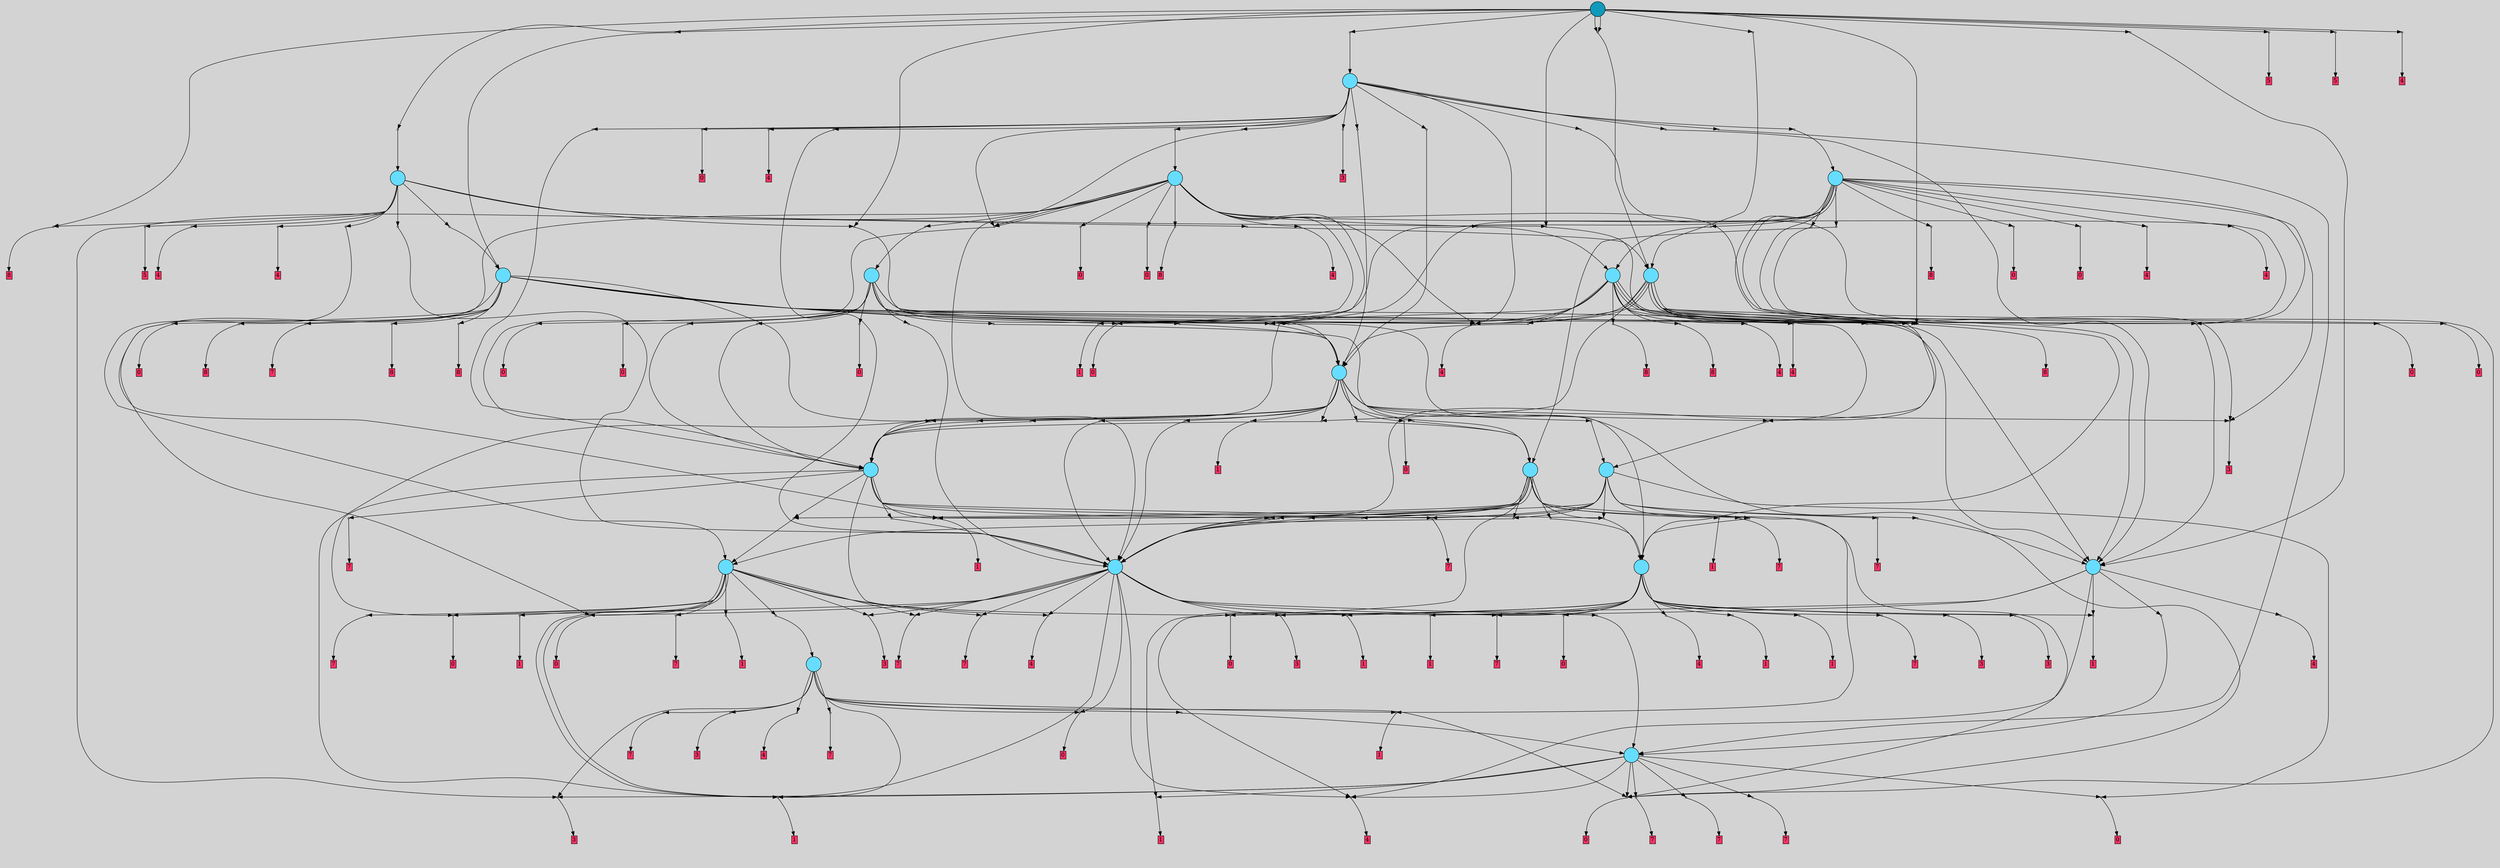 // File exported with GEGELATI v1.3.1
// On the 2024-07-11 16:31:20
// With the MARL::MarlTPGGraphDotExporter
digraph{
	graph[pad = "0.212, 0.055" bgcolor = lightgray]
	node[shape=circle style = filled label = ""]
		T252 [fillcolor="#66ddff"]
		T277 [fillcolor="#66ddff"]
		T289 [fillcolor="#66ddff"]
		T302 [fillcolor="#66ddff"]
		T313 [fillcolor="#66ddff"]
		T319 [fillcolor="#66ddff"]
		T387 [fillcolor="#66ddff"]
		T393 [fillcolor="#66ddff"]
		T467 [fillcolor="#66ddff"]
		T645 [fillcolor="#66ddff"]
		T755 [fillcolor="#66ddff"]
		T797 [fillcolor="#66ddff"]
		T882 [fillcolor="#66ddff"]
		T884 [fillcolor="#66ddff"]
		T888 [fillcolor="#66ddff"]
		T901 [fillcolor="#66ddff"]
		T922 [fillcolor="#66ddff"]
		T1015 [fillcolor="#66ddff"]
		T1044 [fillcolor="#1199bb"]
		P27455 [fillcolor="#cccccc" shape=point] //
		I27455 [shape=box style=invis label="3|3&4|2#1|7&#92;n4|1&3|1#0|7&#92;n7|6&1|2#0|6&#92;n"]
		P27455 -> I27455[style=invis]
		A15821 [fillcolor="#ff3366" shape=box margin=0.03 width=0 height=0 label="3"]
		T252 -> P27455 -> A15821
		P27456 [fillcolor="#cccccc" shape=point] //
		I27456 [shape=box style=invis label="6|5&1|4#4|5&#92;n0|0&2|3#2|2&#92;n3|2&2|0#2|6&#92;n"]
		P27456 -> I27456[style=invis]
		A15822 [fillcolor="#ff3366" shape=box margin=0.03 width=0 height=0 label="1"]
		T252 -> P27456 -> A15822
		P27457 [fillcolor="#cccccc" shape=point] //
		I27457 [shape=box style=invis label="6|3&2|5#1|7&#92;n1|6&1|1#3|6&#92;n8|5&0|0#4|3&#92;n2|5&0|3#1|5&#92;n5|0&4|4#4|1&#92;n7|0&2|7#1|3&#92;n7|0&1|4#4|3&#92;n"]
		P27457 -> I27457[style=invis]
		A15823 [fillcolor="#ff3366" shape=box margin=0.03 width=0 height=0 label="7"]
		T252 -> P27457 -> A15823
		P27458 [fillcolor="#cccccc" shape=point] //
		I27458 [shape=box style=invis label="7|7&3|2#4|0&#92;n5|2&3|4#3|3&#92;n2|1&2|4#3|5&#92;n2|0&1|6#2|1&#92;n2|1&4|2#1|1&#92;n5|3&4|2#0|3&#92;n0|2&3|0#4|4&#92;n0|7&3|3#0|2&#92;n"]
		P27458 -> I27458[style=invis]
		A15824 [fillcolor="#ff3366" shape=box margin=0.03 width=0 height=0 label="0"]
		T252 -> P27458 -> A15824
		P27459 [fillcolor="#cccccc" shape=point] //
		I27459 [shape=box style=invis label="2|2&4|0#3|1&#92;n5|2&2|7#2|4&#92;n1|0&2|5#2|3&#92;n6|7&2|5#2|3&#92;n"]
		P27459 -> I27459[style=invis]
		A15825 [fillcolor="#ff3366" shape=box margin=0.03 width=0 height=0 label="4"]
		T252 -> P27459 -> A15825
		P27460 [fillcolor="#cccccc" shape=point] //
		I27460 [shape=box style=invis label="8|5&1|0#4|3&#92;n5|0&4|4#4|1&#92;n7|0&1|4#4|3&#92;n2|5&0|3#3|5&#92;n7|0&2|7#1|3&#92;n6|3&2|5#1|7&#92;n1|5&3|7#0|3&#92;n4|3&4|0#1|2&#92;n"]
		P27460 -> I27460[style=invis]
		A15826 [fillcolor="#ff3366" shape=box margin=0.03 width=0 height=0 label="7"]
		T252 -> P27460 -> A15826
		P27461 [fillcolor="#cccccc" shape=point] //
		I27461 [shape=box style=invis label="7|0&1|2#1|3&#92;n7|2&0|6#0|1&#92;n8|2&1|0#4|3&#92;n5|7&2|3#2|6&#92;n2|0&1|0#2|7&#92;n"]
		P27461 -> I27461[style=invis]
		A15827 [fillcolor="#ff3366" shape=box margin=0.03 width=0 height=0 label="0"]
		T252 -> P27461 -> A15827
		P27462 [fillcolor="#cccccc" shape=point] //
		I27462 [shape=box style=invis label="8|6&0|6#2|2&#92;n0|0&2|3#2|7&#92;n6|2&4|6#1|0&#92;n6|5&1|4#4|5&#92;n8|7&2|7#2|2&#92;n"]
		P27462 -> I27462[style=invis]
		A15828 [fillcolor="#ff3366" shape=box margin=0.03 width=0 height=0 label="1"]
		T252 -> P27462 -> A15828
		P27463 [fillcolor="#cccccc" shape=point] //
		I27463 [shape=box style=invis label="2|5&0|3#3|5&#92;n7|1&2|6#3|3&#92;n8|5&1|0#4|3&#92;n7|0&1|4#4|3&#92;n5|0&4|4#4|1&#92;n7|0&2|7#1|3&#92;n6|3&2|5#1|7&#92;n"]
		P27463 -> I27463[style=invis]
		A15829 [fillcolor="#ff3366" shape=box margin=0.03 width=0 height=0 label="7"]
		T252 -> P27463 -> A15829
		P27464 [fillcolor="#cccccc" shape=point] //
		I27464 [shape=box style=invis label="3|6&4|2#2|1&#92;n3|0&0|3#0|4&#92;n"]
		P27464 -> I27464[style=invis]
		A15830 [fillcolor="#ff3366" shape=box margin=0.03 width=0 height=0 label="3"]
		T277 -> P27464 -> A15830
		P27465 [fillcolor="#cccccc" shape=point] //
		I27465 [shape=box style=invis label="3|2&2|0#2|6&#92;n6|0&2|3#2|2&#92;n"]
		P27465 -> I27465[style=invis]
		A15831 [fillcolor="#ff3366" shape=box margin=0.03 width=0 height=0 label="1"]
		T277 -> P27465 -> A15831
		T277 -> P27458
		P27466 [fillcolor="#cccccc" shape=point] //
		I27466 [shape=box style=invis label="2|2&4|0#3|1&#92;n5|2&2|7#2|4&#92;n4|0&3|2#0|6&#92;n6|7&2|5#2|3&#92;n1|0&2|5#2|3&#92;n"]
		P27466 -> I27466[style=invis]
		A15832 [fillcolor="#ff3366" shape=box margin=0.03 width=0 height=0 label="4"]
		T277 -> P27466 -> A15832
		T277 -> P27462
		P27467 [fillcolor="#cccccc" shape=point] //
		I27467 [shape=box style=invis label="2|5&0|3#3|5&#92;n7|1&2|6#3|3&#92;n1|0&1|4#4|3&#92;n6|3&2|5#1|7&#92;n7|0&2|7#1|3&#92;n5|0&4|4#4|1&#92;n"]
		P27467 -> I27467[style=invis]
		A15833 [fillcolor="#ff3366" shape=box margin=0.03 width=0 height=0 label="7"]
		T277 -> P27467 -> A15833
		P27468 [fillcolor="#cccccc" shape=point] //
		I27468 [shape=box style=invis label="1|7&4|0#1|1&#92;n6|5&1|4#4|2&#92;n2|7&1|2#4|0&#92;n3|6&1|3#4|2&#92;n0|0&3|3#3|7&#92;n3|6&0|5#2|5&#92;n"]
		P27468 -> I27468[style=invis]
		T277 -> P27468 -> T252
		P27469 [fillcolor="#cccccc" shape=point] //
		I27469 [shape=box style=invis label="7|7&3|2#4|0&#92;n5|2&3|4#3|3&#92;n2|0&1|6#2|1&#92;n2|1&4|2#1|1&#92;n5|6&4|2#0|3&#92;n3|1&3|1#2|5&#92;n0|2&3|0#4|4&#92;n0|7&3|3#0|2&#92;n"]
		P27469 -> I27469[style=invis]
		A15834 [fillcolor="#ff3366" shape=box margin=0.03 width=0 height=0 label="0"]
		T277 -> P27469 -> A15834
		P27470 [fillcolor="#cccccc" shape=point] //
		I27470 [shape=box style=invis label="5|0&4|4#4|1&#92;n7|1&2|6#3|3&#92;n8|5&1|0#4|3&#92;n1|0&4|4#0|5&#92;n7|0&1|4#4|3&#92;n2|5&0|3#1|5&#92;n7|0&2|7#1|3&#92;n6|3&2|5#1|7&#92;n"]
		P27470 -> I27470[style=invis]
		A15835 [fillcolor="#ff3366" shape=box margin=0.03 width=0 height=0 label="7"]
		T277 -> P27470 -> A15835
		T277 -> P27455
		P27471 [fillcolor="#cccccc" shape=point] //
		I27471 [shape=box style=invis label="3|0&0|3#0|4&#92;n2|6&1|2#0|6&#92;n"]
		P27471 -> I27471[style=invis]
		A15836 [fillcolor="#ff3366" shape=box margin=0.03 width=0 height=0 label="3"]
		T289 -> P27471 -> A15836
		P27472 [fillcolor="#cccccc" shape=point] //
		I27472 [shape=box style=invis label="6|0&2|3#3|2&#92;n"]
		P27472 -> I27472[style=invis]
		A15837 [fillcolor="#ff3366" shape=box margin=0.03 width=0 height=0 label="1"]
		T289 -> P27472 -> A15837
		P27473 [fillcolor="#cccccc" shape=point] //
		I27473 [shape=box style=invis label="7|7&3|2#4|0&#92;n2|1&4|2#1|1&#92;n2|1&2|4#3|5&#92;n2|0&1|6#2|1&#92;n5|2&3|4#3|1&#92;n5|3&4|2#0|3&#92;n0|2&3|0#4|4&#92;n0|7&3|3#0|2&#92;n"]
		P27473 -> I27473[style=invis]
		A15838 [fillcolor="#ff3366" shape=box margin=0.03 width=0 height=0 label="0"]
		T289 -> P27473 -> A15838
		T289 -> P27462
		P27474 [fillcolor="#cccccc" shape=point] //
		I27474 [shape=box style=invis label="5|0&4|4#4|1&#92;n7|1&4|6#3|3&#92;n1|0&1|4#4|3&#92;n6|3&2|5#1|7&#92;n7|0&2|7#1|3&#92;n2|5&0|3#3|5&#92;n"]
		P27474 -> I27474[style=invis]
		A15839 [fillcolor="#ff3366" shape=box margin=0.03 width=0 height=0 label="7"]
		T289 -> P27474 -> A15839
		P27475 [fillcolor="#cccccc" shape=point] //
		I27475 [shape=box style=invis label="8|5&1|0#4|3&#92;n5|0&4|4#4|1&#92;n7|0&1|4#4|3&#92;n4|3&0|0#1|2&#92;n6|3&2|5#1|7&#92;n1|5&3|7#0|3&#92;n7|0&2|7#1|3&#92;n"]
		P27475 -> I27475[style=invis]
		A15840 [fillcolor="#ff3366" shape=box margin=0.03 width=0 height=0 label="7"]
		T289 -> P27475 -> A15840
		P27476 [fillcolor="#cccccc" shape=point] //
		I27476 [shape=box style=invis label="1|7&4|0#1|1&#92;n0|0&3|3#3|7&#92;n8|7&1|2#4|0&#92;n3|6&3|5#2|5&#92;n6|5&1|4#4|2&#92;n2|1&2|7#3|7&#92;n3|6&1|3#4|2&#92;n"]
		P27476 -> I27476[style=invis]
		T289 -> P27476 -> T252
		T289 -> P27469
		P27477 [fillcolor="#cccccc" shape=point] //
		I27477 [shape=box style=invis label="1|0&2|5#2|3&#92;n5|2&2|7#2|5&#92;n6|7&2|5#2|3&#92;n"]
		P27477 -> I27477[style=invis]
		A15841 [fillcolor="#ff3366" shape=box margin=0.03 width=0 height=0 label="4"]
		T289 -> P27477 -> A15841
		P27478 [fillcolor="#cccccc" shape=point] //
		I27478 [shape=box style=invis label="5|0&3|2#0|2&#92;n6|2&4|7#4|6&#92;n3|5&3|5#1|6&#92;n"]
		P27478 -> I27478[style=invis]
		A15842 [fillcolor="#ff3366" shape=box margin=0.03 width=0 height=0 label="3"]
		T289 -> P27478 -> A15842
		P27479 [fillcolor="#cccccc" shape=point] //
		I27479 [shape=box style=invis label="4|4&0|2#0|5&#92;n8|1&4|2#1|1&#92;n5|2&3|1#3|3&#92;n2|6&2|3#3|5&#92;n7|5&3|3#4|3&#92;n1|3&0|1#3|6&#92;n3|4&3|0#4|5&#92;n0|0&3|0#4|4&#92;n8|2&1|3#2|7&#92;n2|1&4|4#3|6&#92;n"]
		P27479 -> I27479[style=invis]
		A15843 [fillcolor="#ff3366" shape=box margin=0.03 width=0 height=0 label="0"]
		T289 -> P27479 -> A15843
		T289 -> P27459
		P27480 [fillcolor="#cccccc" shape=point] //
		I27480 [shape=box style=invis label="8|5&1|0#4|3&#92;n0|2&1|0#1|6&#92;n5|0&4|4#4|1&#92;n1|0&1|4#4|3&#92;n6|3&2|5#1|7&#92;n2|1&0|3#3|5&#92;n7|0&2|7#1|3&#92;n1|5&3|7#0|3&#92;n4|3&4|0#1|2&#92;n"]
		P27480 -> I27480[style=invis]
		A15844 [fillcolor="#ff3366" shape=box margin=0.03 width=0 height=0 label="7"]
		T289 -> P27480 -> A15844
		P27481 [fillcolor="#cccccc" shape=point] //
		I27481 [shape=box style=invis label="2|1&2|4#3|5&#92;n5|2&2|4#3|3&#92;n7|7&3|2#4|0&#92;n2|0&1|6#2|1&#92;n2|1&4|2#1|1&#92;n0|2&3|0#4|4&#92;n0|7&3|3#0|2&#92;n"]
		P27481 -> I27481[style=invis]
		A15845 [fillcolor="#ff3366" shape=box margin=0.03 width=0 height=0 label="0"]
		T302 -> P27481 -> A15845
		P27482 [fillcolor="#cccccc" shape=point] //
		I27482 [shape=box style=invis label="1|0&2|5#2|4&#92;n6|7&2|6#2|3&#92;n5|2&2|7#2|4&#92;n"]
		P27482 -> I27482[style=invis]
		A15846 [fillcolor="#ff3366" shape=box margin=0.03 width=0 height=0 label="4"]
		T302 -> P27482 -> A15846
		T302 -> P27459
		P27483 [fillcolor="#cccccc" shape=point] //
		I27483 [shape=box style=invis label="1|7&4|0#1|1&#92;n6|5&1|4#4|2&#92;n2|7&1|2#4|1&#92;n3|6&1|3#4|2&#92;n1|0&3|3#3|7&#92;n"]
		P27483 -> I27483[style=invis]
		T302 -> P27483 -> T252
		P27484 [fillcolor="#cccccc" shape=point] //
		I27484 [shape=box style=invis label="8|7&2|5#3|5&#92;n1|5&1|7#3|6&#92;n0|6&3|3#4|6&#92;n2|1&3|2#3|3&#92;n5|2&2|3#1|7&#92;n0|1&4|4#4|5&#92;n"]
		P27484 -> I27484[style=invis]
		A15847 [fillcolor="#ff3366" shape=box margin=0.03 width=0 height=0 label="1"]
		T302 -> P27484 -> A15847
		T302 -> P27480
		T313 -> P27471
		P27485 [fillcolor="#cccccc" shape=point] //
		I27485 [shape=box style=invis label="6|4&2|3#3|3&#92;n"]
		P27485 -> I27485[style=invis]
		A15848 [fillcolor="#ff3366" shape=box margin=0.03 width=0 height=0 label="1"]
		T313 -> P27485 -> A15848
		T313 -> P27473
		T313 -> P27462
		T313 -> P27474
		T313 -> P27475
		P27486 [fillcolor="#cccccc" shape=point] //
		I27486 [shape=box style=invis label="3|6&1|3#4|2&#92;n8|7&1|2#4|0&#92;n3|6&3|5#2|5&#92;n6|5&1|4#4|2&#92;n2|1&2|5#3|7&#92;n1|7&4|0#1|1&#92;n"]
		P27486 -> I27486[style=invis]
		T313 -> P27486 -> T277
		T313 -> P27477
		T313 -> P27479
		P27487 [fillcolor="#cccccc" shape=point] //
		I27487 [shape=box style=invis label="8|5&1|0#4|3&#92;n0|2&1|0#1|4&#92;n5|0&4|4#4|1&#92;n1|0&1|4#4|3&#92;n6|3&2|5#1|7&#92;n2|1&0|3#3|5&#92;n7|0&2|7#1|3&#92;n4|3&4|0#1|2&#92;n1|5&3|7#0|3&#92;n"]
		P27487 -> I27487[style=invis]
		A15849 [fillcolor="#ff3366" shape=box margin=0.03 width=0 height=0 label="7"]
		T313 -> P27487 -> A15849
		T313 -> P27462
		P27488 [fillcolor="#cccccc" shape=point] //
		I27488 [shape=box style=invis label="5|5&2|5#0|3&#92;n8|4&0|2#1|1&#92;n2|4&4|6#0|0&#92;n4|6&1|4#0|2&#92;n0|5&2|4#0|6&#92;n"]
		P27488 -> I27488[style=invis]
		A15850 [fillcolor="#ff3366" shape=box margin=0.03 width=0 height=0 label="1"]
		T313 -> P27488 -> A15850
		P27489 [fillcolor="#cccccc" shape=point] //
		I27489 [shape=box style=invis label="2|6&0|3#4|5&#92;n4|3&2|7#1|3&#92;n2|3&0|1#3|1&#92;n7|0&3|6#2|2&#92;n5|3&2|7#0|3&#92;n"]
		P27489 -> I27489[style=invis]
		A15851 [fillcolor="#ff3366" shape=box margin=0.03 width=0 height=0 label="7"]
		T313 -> P27489 -> A15851
		T319 -> P27456
		T319 -> P27459
		T319 -> P27480
		P27490 [fillcolor="#cccccc" shape=point] //
		I27490 [shape=box style=invis label="8|6&0|6#2|2&#92;n6|2&4|6#1|2&#92;n0|0&2|3#2|7&#92;n8|1&1|3#0|4&#92;n8|7&2|7#2|2&#92;n"]
		P27490 -> I27490[style=invis]
		A15852 [fillcolor="#ff3366" shape=box margin=0.03 width=0 height=0 label="1"]
		T319 -> P27490 -> A15852
		P27491 [fillcolor="#cccccc" shape=point] //
		I27491 [shape=box style=invis label="5|5&1|0#4|3&#92;n7|0&1|4#4|3&#92;n5|0&4|4#4|1&#92;n4|3&0|0#1|2&#92;n6|3&2|5#1|7&#92;n7|0&2|7#1|3&#92;n"]
		P27491 -> I27491[style=invis]
		A15853 [fillcolor="#ff3366" shape=box margin=0.03 width=0 height=0 label="7"]
		T319 -> P27491 -> A15853
		P27492 [fillcolor="#cccccc" shape=point] //
		I27492 [shape=box style=invis label="6|7&3|5#2|0&#92;n3|5&3|5#1|6&#92;n6|2&4|7#4|6&#92;n"]
		P27492 -> I27492[style=invis]
		A15854 [fillcolor="#ff3366" shape=box margin=0.03 width=0 height=0 label="3"]
		T319 -> P27492 -> A15854
		T319 -> P27484
		P27493 [fillcolor="#cccccc" shape=point] //
		I27493 [shape=box style=invis label="3|0&3|5#1|6&#92;n5|4&3|2#0|2&#92;n1|7&3|5#3|7&#92;n"]
		P27493 -> I27493[style=invis]
		A15855 [fillcolor="#ff3366" shape=box margin=0.03 width=0 height=0 label="3"]
		T319 -> P27493 -> A15855
		P27494 [fillcolor="#cccccc" shape=point] //
		I27494 [shape=box style=invis label="8|7&3|5#0|5&#92;n4|0&2|7#0|2&#92;n2|1&0|2#0|3&#92;n0|5&2|2#0|4&#92;n8|0&3|7#3|0&#92;n5|0&4|7#4|7&#92;n7|2&3|3#2|3&#92;n"]
		P27494 -> I27494[style=invis]
		A15856 [fillcolor="#ff3366" shape=box margin=0.03 width=0 height=0 label="1"]
		T319 -> P27494 -> A15856
		P27495 [fillcolor="#cccccc" shape=point] //
		I27495 [shape=box style=invis label="7|7&3|2#4|0&#92;n5|2&3|4#3|3&#92;n2|0&1|6#2|1&#92;n2|1&2|4#2|5&#92;n2|1&4|2#1|1&#92;n5|3&4|2#0|3&#92;n0|2&3|0#4|4&#92;n0|7&3|3#0|2&#92;n"]
		P27495 -> I27495[style=invis]
		A15857 [fillcolor="#ff3366" shape=box margin=0.03 width=0 height=0 label="0"]
		T319 -> P27495 -> A15857
		P27496 [fillcolor="#cccccc" shape=point] //
		I27496 [shape=box style=invis label="5|2&2|7#2|4&#92;n6|7&2|5#2|0&#92;n8|4&3|7#4|5&#92;n"]
		P27496 -> I27496[style=invis]
		A15858 [fillcolor="#ff3366" shape=box margin=0.03 width=0 height=0 label="4"]
		T319 -> P27496 -> A15858
		T319 -> P27478
		T319 -> P27472
		P27497 [fillcolor="#cccccc" shape=point] //
		I27497 [shape=box style=invis label="8|7&2|5#3|5&#92;n0|6&3|3#4|6&#92;n2|1&3|2#2|3&#92;n0|1&4|4#4|5&#92;n5|2&2|3#1|7&#92;n"]
		P27497 -> I27497[style=invis]
		A15859 [fillcolor="#ff3366" shape=box margin=0.03 width=0 height=0 label="1"]
		T319 -> P27497 -> A15859
		P27498 [fillcolor="#cccccc" shape=point] //
		I27498 [shape=box style=invis label="6|3&2|4#3|2&#92;n1|5&3|7#3|5&#92;n0|0&0|3#2|7&#92;n"]
		P27498 -> I27498[style=invis]
		A15860 [fillcolor="#ff3366" shape=box margin=0.03 width=0 height=0 label="1"]
		T387 -> P27498 -> A15860
		P27499 [fillcolor="#cccccc" shape=point] //
		I27499 [shape=box style=invis label="4|1&2|4#2|4&#92;n7|7&1|6#0|3&#92;n5|1&1|5#2|2&#92;n2|0&2|3#1|6&#92;n"]
		P27499 -> I27499[style=invis]
		T387 -> P27499 -> T302
		P27500 [fillcolor="#cccccc" shape=point] //
		I27500 [shape=box style=invis label="2|6&0|3#4|5&#92;n4|3&2|7#1|3&#92;n7|0&3|6#2|2&#92;n2|3&0|1#0|1&#92;n5|3&2|7#0|3&#92;n"]
		P27500 -> I27500[style=invis]
		T387 -> P27500 -> T313
		P27501 [fillcolor="#cccccc" shape=point] //
		I27501 [shape=box style=invis label="2|3&4|6#2|1&#92;n8|6&0|7#3|0&#92;n7|2&3|2#4|1&#92;n0|7&3|3#0|0&#92;n5|1&3|5#1|1&#92;n0|0&3|0#4|4&#92;n5|2&3|4#3|4&#92;n5|7&1|6#4|1&#92;n2|1&4|2#1|1&#92;n6|0&0|3#4|0&#92;n"]
		P27501 -> I27501[style=invis]
		T387 -> P27501 -> T319
		P27502 [fillcolor="#cccccc" shape=point] //
		I27502 [shape=box style=invis label="5|0&4|4#4|1&#92;n0|1&1|7#0|6&#92;n7|0&1|4#4|3&#92;n3|1&4|3#2|0&#92;n1|1&4|0#1|2&#92;n7|0&2|3#1|3&#92;n1|5&3|7#0|3&#92;n6|3&2|5#1|7&#92;n7|7&2|7#1|3&#92;n2|6&0|1#2|5&#92;n"]
		P27502 -> I27502[style=invis]
		A15861 [fillcolor="#ff3366" shape=box margin=0.03 width=0 height=0 label="7"]
		T387 -> P27502 -> A15861
		P27503 [fillcolor="#cccccc" shape=point] //
		I27503 [shape=box style=invis label="6|5&1|6#1|1&#92;n7|5&3|0#4|3&#92;n5|7&4|1#2|6&#92;n7|0&0|4#0|3&#92;n7|5&2|2#2|7&#92;n6|7&2|5#1|7&#92;n1|4&4|6#2|7&#92;n"]
		P27503 -> I27503[style=invis]
		T387 -> P27503 -> T289
		T387 -> P27465
		P27504 [fillcolor="#cccccc" shape=point] //
		I27504 [shape=box style=invis label="8|1&3|2#2|4&#92;n6|1&2|3#3|2&#92;n0|0&1|5#3|2&#92;n"]
		P27504 -> I27504[style=invis]
		T387 -> P27504 -> T319
		P27505 [fillcolor="#cccccc" shape=point] //
		I27505 [shape=box style=invis label="8|5&1|0#4|3&#92;n5|0&4|4#4|1&#92;n7|0&4|4#4|3&#92;n6|3&2|5#1|7&#92;n2|5&0|3#3|5&#92;n7|0&2|7#1|3&#92;n2|6&0|2#3|0&#92;n1|5&3|7#0|3&#92;n"]
		P27505 -> I27505[style=invis]
		A15862 [fillcolor="#ff3366" shape=box margin=0.03 width=0 height=0 label="7"]
		T387 -> P27505 -> A15862
		T387 -> P27461
		P27506 [fillcolor="#cccccc" shape=point] //
		I27506 [shape=box style=invis label="6|0&2|3#3|2&#92;n0|0&1|5#3|2&#92;n"]
		P27506 -> I27506[style=invis]
		T393 -> P27506 -> T289
		T393 -> P27498
		P27507 [fillcolor="#cccccc" shape=point] //
		I27507 [shape=box style=invis label="5|3&2|7#0|3&#92;n1|3&2|7#1|3&#92;n7|0&3|6#2|2&#92;n2|3&0|1#0|1&#92;n2|6&0|3#4|5&#92;n"]
		P27507 -> I27507[style=invis]
		T393 -> P27507 -> T313
		P27508 [fillcolor="#cccccc" shape=point] //
		I27508 [shape=box style=invis label="5|0&4|4#4|1&#92;n7|0&1|4#4|0&#92;n1|5&3|7#0|3&#92;n0|1&3|2#0|3&#92;n1|1&4|0#1|2&#92;n6|3&2|5#1|7&#92;n7|7&2|7#1|2&#92;n7|0&2|3#1|3&#92;n3|1&4|4#2|0&#92;n"]
		P27508 -> I27508[style=invis]
		A15863 [fillcolor="#ff3366" shape=box margin=0.03 width=0 height=0 label="7"]
		T393 -> P27508 -> A15863
		T393 -> P27502
		T393 -> P27481
		T393 -> P27503
		T393 -> P27504
		T393 -> P27479
		T467 -> P27498
		T467 -> P27507
		T467 -> P27481
		P27509 [fillcolor="#cccccc" shape=point] //
		I27509 [shape=box style=invis label="6|5&1|6#1|1&#92;n7|5&3|3#4|3&#92;n6|7&2|5#1|7&#92;n7|0&0|4#0|3&#92;n5|7&4|1#2|6&#92;n1|4&4|6#2|7&#92;n"]
		P27509 -> I27509[style=invis]
		T467 -> P27509 -> T289
		T467 -> P27504
		P27510 [fillcolor="#cccccc" shape=point] //
		I27510 [shape=box style=invis label="5|0&0|0#3|1&#92;n3|1&4|4#3|6&#92;n5|2&3|1#3|3&#92;n7|5&3|3#4|3&#92;n8|1&4|2#1|1&#92;n0|0&3|5#4|4&#92;n3|4&3|0#4|5&#92;n5|3&0|1#3|6&#92;n8|2&1|3#2|2&#92;n4|4&0|2#0|5&#92;n"]
		P27510 -> I27510[style=invis]
		T467 -> P27510 -> T289
		P27511 [fillcolor="#cccccc" shape=point] //
		I27511 [shape=box style=invis label="5|1&0|7#3|5&#92;n0|0&2|5#3|2&#92;n6|1&2|3#3|2&#92;n"]
		P27511 -> I27511[style=invis]
		T467 -> P27511 -> T319
		T467 -> P27458
		T467 -> P27500
		P27512 [fillcolor="#cccccc" shape=point] //
		I27512 [shape=box style=invis label="3|6&0|6#1|2&#92;n3|2&3|0#1|7&#92;n"]
		P27512 -> I27512[style=invis]
		A15864 [fillcolor="#ff3366" shape=box margin=0.03 width=0 height=0 label="1"]
		T467 -> P27512 -> A15864
		T467 -> P27498
		P27513 [fillcolor="#cccccc" shape=point] //
		I27513 [shape=box style=invis label="7|7&2|7#1|3&#92;n0|1&0|7#0|6&#92;n7|0&1|4#4|3&#92;n2|3&2|5#1|7&#92;n1|1&4|0#1|2&#92;n7|0&2|3#1|3&#92;n3|4&0|0#1|4&#92;n3|1&2|3#2|0&#92;n5|0&2|4#4|1&#92;n"]
		P27513 -> I27513[style=invis]
		A15865 [fillcolor="#ff3366" shape=box margin=0.03 width=0 height=0 label="7"]
		T467 -> P27513 -> A15865
		P27514 [fillcolor="#cccccc" shape=point] //
		I27514 [shape=box style=invis label="6|5&1|6#1|1&#92;n7|5&3|0#4|0&#92;n5|7&4|1#2|6&#92;n7|5&2|2#2|7&#92;n7|0&0|4#0|3&#92;n6|7&2|5#1|7&#92;n1|4&4|6#2|7&#92;n"]
		P27514 -> I27514[style=invis]
		T467 -> P27514 -> T289
		P27515 [fillcolor="#cccccc" shape=point] //
		I27515 [shape=box style=invis label="4|1&2|4#0|4&#92;n6|1&3|0#1|3&#92;n1|6&3|3#0|3&#92;n6|0&2|3#1|3&#92;n1|1&4|0#1|2&#92;n7|7&2|7#1|3&#92;n0|1&3|3#2|2&#92;n7|0&1|4#4|3&#92;n5|3&4|4#4|1&#92;n0|0&1|2#0|6&#92;n"]
		P27515 -> I27515[style=invis]
		T645 -> P27515 -> T393
		P27516 [fillcolor="#cccccc" shape=point] //
		I27516 [shape=box style=invis label="0|0&4|2#4|4&#92;n1|6&4|4#4|3&#92;n"]
		P27516 -> I27516[style=invis]
		T645 -> P27516 -> T467
		P27517 [fillcolor="#cccccc" shape=point] //
		I27517 [shape=box style=invis label="8|6&0|5#4|5&#92;n6|6&4|7#1|6&#92;n8|4&4|0#1|2&#92;n7|1&3|2#0|3&#92;n3|2&0|5#3|3&#92;n1|0&1|2#3|4&#92;n4|3&3|7#1|3&#92;n"]
		P27517 -> I27517[style=invis]
		T645 -> P27517 -> T387
		P27518 [fillcolor="#cccccc" shape=point] //
		I27518 [shape=box style=invis label="0|0&0|3#2|7&#92;n3|0&2|7#3|3&#92;n1|1&3|7#3|5&#92;n6|3&2|4#3|2&#92;n"]
		P27518 -> I27518[style=invis]
		A15866 [fillcolor="#ff3366" shape=box margin=0.03 width=0 height=0 label="1"]
		T645 -> P27518 -> A15866
		P27519 [fillcolor="#cccccc" shape=point] //
		I27519 [shape=box style=invis label="3|0&0|2#3|6&#92;n0|0&3|0#4|4&#92;n7|1&2|1#4|4&#92;n8|1&4|2#1|1&#92;n6|0&3|1#3|4&#92;n1|1&4|4#1|5&#92;n4|1&4|3#3|6&#92;n1|1&0|1#2|3&#92;n"]
		P27519 -> I27519[style=invis]
		A15867 [fillcolor="#ff3366" shape=box margin=0.03 width=0 height=0 label="0"]
		T645 -> P27519 -> A15867
		P27520 [fillcolor="#cccccc" shape=point] //
		I27520 [shape=box style=invis label="5|6&1|7#3|7&#92;n5|3&0|1#3|6&#92;n5|0&0|0#3|1&#92;n3|4&0|0#4|5&#92;n8|2&1|3#2|1&#92;n7|0&3|5#4|4&#92;n1|5&3|6#4|3&#92;n5|2&3|1#0|3&#92;n4|4&0|2#0|5&#92;n"]
		P27520 -> I27520[style=invis]
		T645 -> P27520 -> T289
		P27521 [fillcolor="#cccccc" shape=point] //
		I27521 [shape=box style=invis label="7|5&3|3#4|3&#92;n7|7&4|1#2|6&#92;n3|0&1|4#0|3&#92;n6|7&2|5#1|7&#92;n1|0&3|5#4|4&#92;n1|4&4|6#2|7&#92;n"]
		P27521 -> I27521[style=invis]
		T645 -> P27521 -> T467
		P27522 [fillcolor="#cccccc" shape=point] //
		I27522 [shape=box style=invis label="0|0&0|6#4|7&#92;n1|3&3|6#4|7&#92;n3|0&0|3#2|2&#92;n3|5&1|1#1|1&#92;n"]
		P27522 -> I27522[style=invis]
		A15868 [fillcolor="#ff3366" shape=box margin=0.03 width=0 height=0 label="3"]
		T645 -> P27522 -> A15868
		P27523 [fillcolor="#cccccc" shape=point] //
		I27523 [shape=box style=invis label="7|0&1|4#4|3&#92;n6|5&2|5#1|7&#92;n7|7&2|7#1|3&#92;n2|6&0|1#2|4&#92;n3|4&2|6#0|0&#92;n6|0&2|3#1|3&#92;n5|0&4|4#4|1&#92;n1|1&4|1#1|2&#92;n0|3&1|7#0|6&#92;n"]
		P27523 -> I27523[style=invis]
		T645 -> P27523 -> T393
		P27524 [fillcolor="#cccccc" shape=point] //
		I27524 [shape=box style=invis label="6|3&2|5#1|7&#92;n7|7&4|7#1|3&#92;n1|5&2|7#3|2&#92;n1|1&0|0#1|2&#92;n5|0&4|4#2|1&#92;n0|1&1|7#1|6&#92;n6|4&0|2#1|0&#92;n2|0&2|3#1|3&#92;n0|7&3|7#2|0&#92;n"]
		P27524 -> I27524[style=invis]
		T645 -> P27524 -> T393
		P27525 [fillcolor="#cccccc" shape=point] //
		I27525 [shape=box style=invis label="3|0&2|6#1|7&#92;n4|3&2|6#3|1&#92;n0|4&3|2#2|6&#92;n3|3&0|4#1|2&#92;n1|6&1|4#3|5&#92;n2|3&4|7#2|0&#92;n"]
		P27525 -> I27525[style=invis]
		T645 -> P27525 -> T289
		P27526 [fillcolor="#cccccc" shape=point] //
		I27526 [shape=box style=invis label="5|0&4|2#4|1&#92;n7|7&2|7#1|3&#92;n3|1&2|6#0|0&#92;n7|0&1|4#2|3&#92;n2|2&2|2#0|1&#92;n6|5&2|5#1|7&#92;n6|0&2|3#1|3&#92;n2|6&0|1#2|4&#92;n4|3&4|0#4|0&#92;n0|3&1|7#3|6&#92;n"]
		P27526 -> I27526[style=invis]
		T645 -> P27526 -> T393
		T645 -> P27458
		T645 -> P27462
		P27527 [fillcolor="#cccccc" shape=point] //
		I27527 [shape=box style=invis label="8|6&0|5#4|5&#92;n6|6&4|7#1|6&#92;n1|0&1|2#3|4&#92;n7|1&3|4#0|3&#92;n3|2&0|5#3|3&#92;n8|1&3|3#0|7&#92;n8|4&4|0#1|2&#92;n"]
		P27527 -> I27527[style=invis]
		T645 -> P27527 -> T387
		P27528 [fillcolor="#cccccc" shape=point] //
		I27528 [shape=box style=invis label="6|0&3|3#1|3&#92;n2|6&0|1#3|5&#92;n0|1&1|7#3|3&#92;n1|5&3|7#0|3&#92;n5|2&1|5#1|3&#92;n5|0&4|4#4|1&#92;n7|0&1|4#4|3&#92;n"]
		P27528 -> I27528[style=invis]
		T755 -> P27528 -> T393
		P27529 [fillcolor="#cccccc" shape=point] //
		I27529 [shape=box style=invis label="6|6&4|5#3|0&#92;n6|3&3|2#4|2&#92;n0|0&3|0#4|4&#92;n4|6&4|7#1|5&#92;n7|3&0|2#3|6&#92;n2|0&4|4#2|5&#92;n1|5&4|3#2|3&#92;n5|2&3|1#3|1&#92;n7|5&3|3#4|3&#92;n"]
		P27529 -> I27529[style=invis]
		A15869 [fillcolor="#ff3366" shape=box margin=0.03 width=0 height=0 label="4"]
		T755 -> P27529 -> A15869
		P27530 [fillcolor="#cccccc" shape=point] //
		I27530 [shape=box style=invis label="1|6&1|3#3|0&#92;n7|5&3|3#4|3&#92;n1|4&4|6#2|7&#92;n3|0&2|4#0|3&#92;n6|7&2|5#1|7&#92;n1|0&3|5#4|4&#92;n7|7&4|1#2|6&#92;n"]
		P27530 -> I27530[style=invis]
		T755 -> P27530 -> T645
		P27531 [fillcolor="#cccccc" shape=point] //
		I27531 [shape=box style=invis label="3|2&1|0#4|2&#92;n7|3&2|6#0|5&#92;n5|2&4|3#0|3&#92;n0|4&3|2#1|2&#92;n1|3&3|3#3|2&#92;n1|0&1|1#2|3&#92;n"]
		P27531 -> I27531[style=invis]
		A15870 [fillcolor="#ff3366" shape=box margin=0.03 width=0 height=0 label="0"]
		T755 -> P27531 -> A15870
		P27532 [fillcolor="#cccccc" shape=point] //
		I27532 [shape=box style=invis label="4|3&4|0#4|0&#92;n2|2&2|2#3|1&#92;n6|4&3|3#4|3&#92;n7|7&1|0#2|4&#92;n2|7&0|1#2|0&#92;n6|0&2|3#1|3&#92;n0|3&1|7#3|6&#92;n5|2&2|6#1|2&#92;n6|5&2|5#1|7&#92;n7|0&0|5#1|2&#92;n"]
		P27532 -> I27532[style=invis]
		T755 -> P27532 -> T319
		P27533 [fillcolor="#cccccc" shape=point] //
		I27533 [shape=box style=invis label="6|4&1|6#1|1&#92;n0|3&3|1#3|7&#92;n1|4&4|6#2|7&#92;n6|7&2|5#1|7&#92;n7|0&0|4#4|3&#92;n7|5&3|0#4|0&#92;n5|3&3|1#2|6&#92;n"]
		P27533 -> I27533[style=invis]
		T755 -> P27533 -> T289
		P27534 [fillcolor="#cccccc" shape=point] //
		I27534 [shape=box style=invis label="1|1&2|0#3|6&#92;n5|0&3|4#3|3&#92;n5|4&4|1#2|7&#92;n2|1&2|4#1|5&#92;n2|1&4|2#1|1&#92;n0|7&3|2#1|2&#92;n"]
		P27534 -> I27534[style=invis]
		A15871 [fillcolor="#ff3366" shape=box margin=0.03 width=0 height=0 label="0"]
		T755 -> P27534 -> A15871
		P27535 [fillcolor="#cccccc" shape=point] //
		I27535 [shape=box style=invis label="4|3&4|6#2|1&#92;n1|5&4|1#1|1&#92;n7|0&1|2#1|6&#92;n7|5&4|5#4|0&#92;n4|4&3|2#3|6&#92;n"]
		P27535 -> I27535[style=invis]
		A15872 [fillcolor="#ff3366" shape=box margin=0.03 width=0 height=0 label="0"]
		T755 -> P27535 -> A15872
		P27536 [fillcolor="#cccccc" shape=point] //
		I27536 [shape=box style=invis label="6|3&2|4#3|6&#92;n0|0&0|3#2|7&#92;n2|7&3|0#0|0&#92;n1|0&4|5#0|5&#92;n3|0&2|7#3|3&#92;n"]
		P27536 -> I27536[style=invis]
		A15873 [fillcolor="#ff3366" shape=box margin=0.03 width=0 height=0 label="8"]
		T755 -> P27536 -> A15873
		P27537 [fillcolor="#cccccc" shape=point] //
		I27537 [shape=box style=invis label="1|3&1|3#3|0&#92;n7|5&3|3#4|3&#92;n6|7&2|5#1|7&#92;n3|0&2|4#0|3&#92;n1|4&4|6#2|7&#92;n1|4&1|0#4|4&#92;n1|0&3|5#4|4&#92;n7|7&4|1#2|6&#92;n"]
		P27537 -> I27537[style=invis]
		T755 -> P27537 -> T645
		P27538 [fillcolor="#cccccc" shape=point] //
		I27538 [shape=box style=invis label="6|5&1|6#1|1&#92;n6|7&2|5#1|7&#92;n7|5&3|3#4|3&#92;n0|0&4|0#3|2&#92;n7|0&0|4#1|3&#92;n5|7&4|1#2|6&#92;n1|4&4|6#2|7&#92;n"]
		P27538 -> I27538[style=invis]
		T755 -> P27538 -> T467
		P27539 [fillcolor="#cccccc" shape=point] //
		I27539 [shape=box style=invis label="7|7&2|7#1|3&#92;n6|5&2|5#1|7&#92;n0|3&2|7#0|6&#92;n2|6&0|1#2|4&#92;n6|0&2|3#1|3&#92;n5|0&4|4#4|1&#92;n1|1&4|1#1|5&#92;n7|0&1|4#4|3&#92;n"]
		P27539 -> I27539[style=invis]
		T755 -> P27539 -> T393
		T797 -> P27530
		T797 -> P27524
		T797 -> P27536
		P27540 [fillcolor="#cccccc" shape=point] //
		I27540 [shape=box style=invis label="5|2&4|3#0|3&#92;n0|4&3|6#3|2&#92;n1|0&0|2#0|2&#92;n7|3&2|6#0|5&#92;n"]
		P27540 -> I27540[style=invis]
		A15874 [fillcolor="#ff3366" shape=box margin=0.03 width=0 height=0 label="0"]
		T797 -> P27540 -> A15874
		P27541 [fillcolor="#cccccc" shape=point] //
		I27541 [shape=box style=invis label="6|4&1|6#1|1&#92;n1|4&4|6#2|7&#92;n0|3&3|1#3|7&#92;n6|7&2|5#1|7&#92;n7|0&0|4#0|3&#92;n7|5&3|0#4|0&#92;n5|3&3|1#2|6&#92;n"]
		P27541 -> I27541[style=invis]
		T797 -> P27541 -> T289
		T797 -> P27536
		P27542 [fillcolor="#cccccc" shape=point] //
		I27542 [shape=box style=invis label="0|7&3|3#0|2&#92;n5|2&3|4#3|3&#92;n2|1&2|4#3|5&#92;n7|5&1|5#3|2&#92;n1|0&1|6#2|1&#92;n5|3&4|2#0|3&#92;n0|2&3|0#4|4&#92;n7|7&3|2#4|0&#92;n"]
		P27542 -> I27542[style=invis]
		A15875 [fillcolor="#ff3366" shape=box margin=0.03 width=0 height=0 label="0"]
		T797 -> P27542 -> A15875
		P27543 [fillcolor="#cccccc" shape=point] //
		I27543 [shape=box style=invis label="1|5&3|5#2|4&#92;n2|0&1|5#2|5&#92;n4|4&3|0#1|3&#92;n"]
		P27543 -> I27543[style=invis]
		T797 -> P27543 -> T302
		T797 -> P27527
		T797 -> P27529
		T797 -> P27529
		T797 -> P27522
		P27544 [fillcolor="#cccccc" shape=point] //
		I27544 [shape=box style=invis label="7|3&0|2#3|6&#92;n0|0&2|0#4|4&#92;n4|6&4|7#1|5&#92;n6|6&4|5#3|0&#92;n2|0&4|4#2|5&#92;n1|5&4|3#2|3&#92;n5|2&3|1#3|1&#92;n2|7&0|5#2|2&#92;n7|5&3|3#4|3&#92;n"]
		P27544 -> I27544[style=invis]
		A15876 [fillcolor="#ff3366" shape=box margin=0.03 width=0 height=0 label="4"]
		T882 -> P27544 -> A15876
		P27545 [fillcolor="#cccccc" shape=point] //
		I27545 [shape=box style=invis label="1|6&1|3#3|0&#92;n6|7&2|5#1|6&#92;n1|4&4|6#2|7&#92;n4|0&2|4#0|3&#92;n7|7&4|1#2|6&#92;n1|0&3|5#4|4&#92;n7|5&3|3#4|3&#92;n"]
		P27545 -> I27545[style=invis]
		T882 -> P27545 -> T645
		T882 -> P27536
		T882 -> P27458
		P27546 [fillcolor="#cccccc" shape=point] //
		I27546 [shape=box style=invis label="0|5&4|3#3|0&#92;n4|4&3|0#1|3&#92;n2|0&1|5#2|5&#92;n1|5&0|5#2|4&#92;n"]
		P27546 -> I27546[style=invis]
		T882 -> P27546 -> T302
		T882 -> P27536
		T882 -> P27529
		P27547 [fillcolor="#cccccc" shape=point] //
		I27547 [shape=box style=invis label="5|4&0|4#2|6&#92;n6|3&2|5#1|7&#92;n2|6&0|1#2|5&#92;n7|0&1|4#4|3&#92;n1|1&4|0#1|2&#92;n6|0&2|3#1|3&#92;n1|5&3|7#0|3&#92;n5|0&4|4#4|1&#92;n7|7&2|7#1|3&#92;n0|1&1|6#0|6&#92;n"]
		P27547 -> I27547[style=invis]
		T882 -> P27547 -> T393
		P27548 [fillcolor="#cccccc" shape=point] //
		I27548 [shape=box style=invis label="6|7&2|5#2|3&#92;n5|2&2|7#3|4&#92;n1|0&2|5#2|3&#92;n2|2&4|0#3|1&#92;n"]
		P27548 -> I27548[style=invis]
		A15877 [fillcolor="#ff3366" shape=box margin=0.03 width=0 height=0 label="4"]
		T882 -> P27548 -> A15877
		P27549 [fillcolor="#cccccc" shape=point] //
		I27549 [shape=box style=invis label="6|3&2|4#3|6&#92;n0|0&0|0#2|7&#92;n3|0&2|7#3|3&#92;n1|0&4|5#0|5&#92;n2|7&3|0#0|0&#92;n"]
		P27549 -> I27549[style=invis]
		A15878 [fillcolor="#ff3366" shape=box margin=0.03 width=0 height=0 label="8"]
		T882 -> P27549 -> A15878
		P27550 [fillcolor="#cccccc" shape=point] //
		I27550 [shape=box style=invis label="0|0&3|5#3|6&#92;n"]
		P27550 -> I27550[style=invis]
		A15879 [fillcolor="#ff3366" shape=box margin=0.03 width=0 height=0 label="1"]
		T882 -> P27550 -> A15879
		P27551 [fillcolor="#cccccc" shape=point] //
		I27551 [shape=box style=invis label="0|0&0|3#4|7&#92;n6|3&2|4#3|6&#92;n3|0&2|7#3|3&#92;n0|0&4|5#0|5&#92;n"]
		P27551 -> I27551[style=invis]
		A15880 [fillcolor="#ff3366" shape=box margin=0.03 width=0 height=0 label="8"]
		T882 -> P27551 -> A15880
		T884 -> P27530
		P27552 [fillcolor="#cccccc" shape=point] //
		I27552 [shape=box style=invis label="1|0&4|5#0|0&#92;n2|7&3|0#0|0&#92;n6|3&2|4#3|6&#92;n3|0&2|7#3|3&#92;n"]
		P27552 -> I27552[style=invis]
		A15881 [fillcolor="#ff3366" shape=box margin=0.03 width=0 height=0 label="8"]
		T884 -> P27552 -> A15881
		P27553 [fillcolor="#cccccc" shape=point] //
		I27553 [shape=box style=invis label="5|2&4|3#0|3&#92;n1|0&0|2#0|2&#92;n2|4&3|2#2|4&#92;n0|4&3|6#1|2&#92;n7|3&2|6#0|5&#92;n"]
		P27553 -> I27553[style=invis]
		A15882 [fillcolor="#ff3366" shape=box margin=0.03 width=0 height=0 label="0"]
		T884 -> P27553 -> A15882
		T884 -> P27541
		P27554 [fillcolor="#cccccc" shape=point] //
		I27554 [shape=box style=invis label="6|3&2|4#3|6&#92;n5|0&4|5#0|5&#92;n2|7&3|0#0|0&#92;n0|0&0|3#2|7&#92;n3|0&2|7#3|3&#92;n"]
		P27554 -> I27554[style=invis]
		A15883 [fillcolor="#ff3366" shape=box margin=0.03 width=0 height=0 label="8"]
		T884 -> P27554 -> A15883
		P27555 [fillcolor="#cccccc" shape=point] //
		I27555 [shape=box style=invis label="7|7&3|2#4|0&#92;n5|6&0|5#0|0&#92;n2|1&2|4#3|5&#92;n7|5&1|5#3|2&#92;n1|0&1|6#2|1&#92;n5|3&4|2#0|3&#92;n0|2&3|0#4|4&#92;n0|7&3|3#1|2&#92;n"]
		P27555 -> I27555[style=invis]
		A15884 [fillcolor="#ff3366" shape=box margin=0.03 width=0 height=0 label="0"]
		T884 -> P27555 -> A15884
		T884 -> P27543
		T884 -> P27527
		P27556 [fillcolor="#cccccc" shape=point] //
		I27556 [shape=box style=invis label="6|0&4|5#0|5&#92;n0|6&0|3#2|7&#92;n2|7&3|0#0|0&#92;n"]
		P27556 -> I27556[style=invis]
		A15885 [fillcolor="#ff3366" shape=box margin=0.03 width=0 height=0 label="8"]
		T884 -> P27556 -> A15885
		T884 -> P27529
		P27557 [fillcolor="#cccccc" shape=point] //
		I27557 [shape=box style=invis label="2|5&0|3#3|5&#92;n0|0&1|4#4|3&#92;n7|1&2|6#3|3&#92;n8|2&0|4#4|4&#92;n6|3&2|5#1|7&#92;n7|0&2|7#1|3&#92;n"]
		P27557 -> I27557[style=invis]
		A15886 [fillcolor="#ff3366" shape=box margin=0.03 width=0 height=0 label="7"]
		T884 -> P27557 -> A15886
		T884 -> P27473
		T884 -> P27523
		P27558 [fillcolor="#cccccc" shape=point] //
		I27558 [shape=box style=invis label="6|6&4|5#3|0&#92;n6|3&3|2#4|2&#92;n2|0&4|4#2|5&#92;n7|3&0|2#3|6&#92;n0|0&3|0#4|4&#92;n1|5&4|3#2|3&#92;n5|2&3|1#3|1&#92;n7|7&3|3#4|3&#92;n"]
		P27558 -> I27558[style=invis]
		A15887 [fillcolor="#ff3366" shape=box margin=0.03 width=0 height=0 label="0"]
		T888 -> P27558 -> A15887
		T888 -> P27530
		P27559 [fillcolor="#cccccc" shape=point] //
		I27559 [shape=box style=invis label="6|3&2|5#1|7&#92;n7|7&4|7#1|3&#92;n1|1&0|0#1|2&#92;n5|0&4|4#2|1&#92;n0|1&1|7#1|6&#92;n6|4&0|2#1|0&#92;n0|1&3|7#2|0&#92;n2|0&2|3#1|3&#92;n"]
		P27559 -> I27559[style=invis]
		T888 -> P27559 -> T393
		P27560 [fillcolor="#cccccc" shape=point] //
		I27560 [shape=box style=invis label="5|2&4|3#0|3&#92;n0|4&3|6#1|2&#92;n5|6&1|2#4|3&#92;n2|4&3|2#2|4&#92;n1|0&0|2#0|2&#92;n7|3&2|6#0|5&#92;n"]
		P27560 -> I27560[style=invis]
		A15888 [fillcolor="#ff3366" shape=box margin=0.03 width=0 height=0 label="0"]
		T888 -> P27560 -> A15888
		T888 -> P27536
		T888 -> P27543
		T888 -> P27455
		T888 -> P27529
		P27561 [fillcolor="#cccccc" shape=point] //
		I27561 [shape=box style=invis label="1|5&2|7#3|2&#92;n0|7&3|7#2|0&#92;n5|3&3|5#0|0&#92;n7|7&4|7#1|3&#92;n8|4&1|2#1|7&#92;n0|3&1|7#1|6&#92;n8|0&2|3#1|3&#92;n6|3&2|5#1|7&#92;n"]
		P27561 -> I27561[style=invis]
		T888 -> P27561 -> T882
		P27562 [fillcolor="#cccccc" shape=point] //
		I27562 [shape=box style=invis label="1|4&4|6#2|7&#92;n0|1&3|1#3|7&#92;n7|0&0|4#0|3&#92;n5|3&3|1#2|1&#92;n7|5&3|0#4|0&#92;n4|2&4|2#2|3&#92;n6|6&4|0#1|5&#92;n"]
		P27562 -> I27562[style=invis]
		T888 -> P27562 -> T755
		P27563 [fillcolor="#cccccc" shape=point] //
		I27563 [shape=box style=invis label="0|0&3|1#3|7&#92;n3|0&2|7#3|3&#92;n5|0&0|3#2|7&#92;n1|0&4|5#0|5&#92;n6|3&2|4#3|6&#92;n"]
		P27563 -> I27563[style=invis]
		A15889 [fillcolor="#ff3366" shape=box margin=0.03 width=0 height=0 label="8"]
		T888 -> P27563 -> A15889
		T888 -> P27550
		T888 -> P27559
		P27564 [fillcolor="#cccccc" shape=point] //
		I27564 [shape=box style=invis label="1|4&1|0#4|4&#92;n3|0&1|6#1|6&#92;n2|6&0|3#1|1&#92;n3|2&0|0#1|7&#92;n0|3&3|3#1|2&#92;n3|4&4|7#3|3&#92;n0|5&4|3#0|4&#92;n0|4&4|6#0|2&#92;n7|5&0|0#2|0&#92;n5|2&0|7#1|3&#92;n"]
		P27564 -> I27564[style=invis]
		A15890 [fillcolor="#ff3366" shape=box margin=0.03 width=0 height=0 label="4"]
		T888 -> P27564 -> A15890
		T888 -> P27498
		T901 -> P27530
		P27565 [fillcolor="#cccccc" shape=point] //
		I27565 [shape=box style=invis label="0|3&3|3#0|5&#92;n7|5&4|7#3|2&#92;n5|0&4|4#0|1&#92;n2|5&1|7#4|4&#92;n2|1&1|7#2|5&#92;n6|4&2|5#1|7&#92;n2|0&2|3#3|3&#92;n"]
		P27565 -> I27565[style=invis]
		T901 -> P27565 -> T882
		T901 -> P27536
		P27566 [fillcolor="#cccccc" shape=point] //
		I27566 [shape=box style=invis label="1|0&1|2#0|2&#92;n6|3&0|7#3|1&#92;n0|4&3|6#3|2&#92;n5|2&4|3#0|3&#92;n"]
		P27566 -> I27566[style=invis]
		A15891 [fillcolor="#ff3366" shape=box margin=0.03 width=0 height=0 label="0"]
		T901 -> P27566 -> A15891
		T901 -> P27541
		P27567 [fillcolor="#cccccc" shape=point] //
		I27567 [shape=box style=invis label="0|7&3|3#0|2&#92;n7|5&1|4#3|2&#92;n2|1&2|4#3|5&#92;n5|2&3|4#3|3&#92;n1|0&1|6#2|1&#92;n5|3&4|2#0|3&#92;n0|2&3|0#4|4&#92;n7|7&3|2#4|0&#92;n"]
		P27567 -> I27567[style=invis]
		A15892 [fillcolor="#ff3366" shape=box margin=0.03 width=0 height=0 label="0"]
		T901 -> P27567 -> A15892
		T901 -> P27543
		P27568 [fillcolor="#cccccc" shape=point] //
		I27568 [shape=box style=invis label="6|6&4|5#3|0&#92;n6|3&3|2#4|2&#92;n0|0&3|0#4|4&#92;n4|6&4|7#1|5&#92;n7|3&0|2#3|6&#92;n2|0&4|4#2|5&#92;n5|2&3|1#3|1&#92;n1|5&4|3#2|0&#92;n7|5&3|3#4|3&#92;n"]
		P27568 -> I27568[style=invis]
		A15893 [fillcolor="#ff3366" shape=box margin=0.03 width=0 height=0 label="4"]
		T901 -> P27568 -> A15893
		P27569 [fillcolor="#cccccc" shape=point] //
		I27569 [shape=box style=invis label="6|6&4|5#3|0&#92;n8|1&4|4#4|5&#92;n0|0&3|0#4|4&#92;n4|6&4|7#1|5&#92;n6|3&3|2#4|2&#92;n7|3&0|2#3|6&#92;n2|0&4|4#2|5&#92;n1|5&4|3#2|3&#92;n5|2&3|1#3|1&#92;n7|5&3|3#4|3&#92;n"]
		P27569 -> I27569[style=invis]
		A15894 [fillcolor="#ff3366" shape=box margin=0.03 width=0 height=0 label="4"]
		T901 -> P27569 -> A15894
		T901 -> P27522
		P27570 [fillcolor="#cccccc" shape=point] //
		I27570 [shape=box style=invis label="6|5&1|6#1|1&#92;n6|0&2|5#1|7&#92;n7|5&3|3#4|3&#92;n0|0&4|0#3|2&#92;n5|7&4|1#2|6&#92;n7|0&0|4#1|3&#92;n1|4&4|6#2|7&#92;n"]
		P27570 -> I27570[style=invis]
		T901 -> P27570 -> T467
		P27571 [fillcolor="#cccccc" shape=point] //
		I27571 [shape=box style=invis label="5|2&2|6#1|2&#92;n6|0&2|3#1|5&#92;n4|3&4|0#4|0&#92;n5|0&4|6#4|1&#92;n2|2&2|2#0|1&#92;n7|0&1|0#2|4&#92;n7|7&2|7#1|3&#92;n6|5&2|5#1|7&#92;n2|6&0|1#2|0&#92;n0|3&1|7#3|6&#92;n"]
		P27571 -> I27571[style=invis]
		T901 -> P27571 -> T319
		T901 -> P27553
		P27572 [fillcolor="#cccccc" shape=point] //
		I27572 [shape=box style=invis label="6|3&2|4#3|6&#92;n0|6&0|3#2|7&#92;n1|0&4|5#0|5&#92;n2|7&3|0#0|0&#92;n"]
		P27572 -> I27572[style=invis]
		A15895 [fillcolor="#ff3366" shape=box margin=0.03 width=0 height=0 label="8"]
		T901 -> P27572 -> A15895
		T901 -> P27541
		P27573 [fillcolor="#cccccc" shape=point] //
		I27573 [shape=box style=invis label="6|6&4|5#3|0&#92;n2|1&2|6#0|3&#92;n6|3&3|2#4|2&#92;n0|0&3|0#4|4&#92;n4|6&4|7#1|5&#92;n2|0&4|4#2|5&#92;n7|3&0|2#3|6&#92;n1|5&4|3#2|3&#92;n5|2&3|1#3|1&#92;n7|5&3|3#4|3&#92;n"]
		P27573 -> I27573[style=invis]
		T922 -> P27573 -> T888
		P27574 [fillcolor="#cccccc" shape=point] //
		I27574 [shape=box style=invis label="1|3&3|1#3|7&#92;n6|7&2|5#1|7&#92;n7|0&2|0#2|2&#92;n1|4&4|6#2|7&#92;n7|1&0|2#1|2&#92;n6|4&1|6#0|7&#92;n"]
		P27574 -> I27574[style=invis]
		T922 -> P27574 -> T289
		P27575 [fillcolor="#cccccc" shape=point] //
		I27575 [shape=box style=invis label="1|5&3|5#2|4&#92;n4|4&3|0#1|3&#92;n2|0&1|5#2|5&#92;n0|1&3|0#0|6&#92;n"]
		P27575 -> I27575[style=invis]
		T922 -> P27575 -> T302
		P27576 [fillcolor="#cccccc" shape=point] //
		I27576 [shape=box style=invis label="7|5&3|3#4|0&#92;n1|6&2|7#0|6&#92;n8|2&1|3#4|3&#92;n1|6&4|6#2|4&#92;n7|6&3|0#4|4&#92;n7|0&0|2#0|3&#92;n8|1&4|2#1|1&#92;n7|7&4|4#3|7&#92;n"]
		P27576 -> I27576[style=invis]
		A15896 [fillcolor="#ff3366" shape=box margin=0.03 width=0 height=0 label="0"]
		T922 -> P27576 -> A15896
		P27577 [fillcolor="#cccccc" shape=point] //
		I27577 [shape=box style=invis label="5|2&2|6#1|2&#92;n6|0&2|3#1|5&#92;n7|7&2|7#1|3&#92;n7|0&1|0#2|4&#92;n2|2&2|2#0|1&#92;n5|0&4|2#4|1&#92;n4|6&4|0#4|0&#92;n6|5&2|5#1|7&#92;n2|6&0|1#2|0&#92;n"]
		P27577 -> I27577[style=invis]
		T922 -> P27577 -> T901
		P27578 [fillcolor="#cccccc" shape=point] //
		I27578 [shape=box style=invis label="1|0&3|4#4|4&#92;n1|6&4|6#3|1&#92;n6|7&2|5#1|7&#92;n3|0&2|4#0|3&#92;n4|7&1|6#2|4&#92;n1|6&1|2#3|0&#92;n"]
		P27578 -> I27578[style=invis]
		T922 -> P27578 -> T645
		T922 -> P27559
		P27579 [fillcolor="#cccccc" shape=point] //
		I27579 [shape=box style=invis label="0|6&2|0#2|2&#92;n7|0&3|7#4|5&#92;n6|7&2|5#4|3&#92;n8|7&2|4#4|4&#92;n4|5&1|5#1|3&#92;n1|5&4|4#3|3&#92;n1|4&4|6#1|7&#92;n"]
		P27579 -> I27579[style=invis]
		T922 -> P27579 -> T289
		P27580 [fillcolor="#cccccc" shape=point] //
		I27580 [shape=box style=invis label="3|1&0|6#1|1&#92;n7|7&4|7#0|3&#92;n7|0&2|5#1|1&#92;n0|5&3|0#2|0&#92;n0|1&1|7#1|6&#92;n2|6&2|1#0|3&#92;n1|3&0|0#1|2&#92;n6|6&0|7#1|0&#92;n7|1&1|1#4|6&#92;n"]
		P27580 -> I27580[style=invis]
		T922 -> P27580 -> T393
		T922 -> P27529
		P27581 [fillcolor="#cccccc" shape=point] //
		I27581 [shape=box style=invis label="6|7&4|6#3|2&#92;n1|0&2|5#2|3&#92;n6|0&2|5#2|3&#92;n6|1&0|0#2|4&#92;n"]
		P27581 -> I27581[style=invis]
		A15897 [fillcolor="#ff3366" shape=box margin=0.03 width=0 height=0 label="4"]
		T922 -> P27581 -> A15897
		P27582 [fillcolor="#cccccc" shape=point] //
		I27582 [shape=box style=invis label="3|0&2|4#0|3&#92;n1|4&4|6#2|7&#92;n1|6&4|6#3|1&#92;n6|7&2|5#1|7&#92;n1|0&3|5#4|4&#92;n1|6&1|2#3|0&#92;n"]
		P27582 -> I27582[style=invis]
		T922 -> P27582 -> T645
		P27583 [fillcolor="#cccccc" shape=point] //
		I27583 [shape=box style=invis label="6|5&1|4#4|2&#92;n3|6&0|5#2|5&#92;n3|6&1|3#4|2&#92;n0|0&3|3#0|7&#92;n2|7&1|2#4|0&#92;n"]
		P27583 -> I27583[style=invis]
		T922 -> P27583 -> T252
		P27584 [fillcolor="#cccccc" shape=point] //
		I27584 [shape=box style=invis label="3|0&1|5#2|5&#92;n1|5&3|5#2|4&#92;n4|4&3|0#1|3&#92;n"]
		P27584 -> I27584[style=invis]
		T922 -> P27584 -> T302
		P27585 [fillcolor="#cccccc" shape=point] //
		I27585 [shape=box style=invis label="3|5&1|1#1|1&#92;n1|3&3|6#1|7&#92;n3|0&0|3#2|2&#92;n"]
		P27585 -> I27585[style=invis]
		A15898 [fillcolor="#ff3366" shape=box margin=0.03 width=0 height=0 label="3"]
		T922 -> P27585 -> A15898
		P27586 [fillcolor="#cccccc" shape=point] //
		I27586 [shape=box style=invis label="7|3&0|2#4|6&#92;n2|0&4|4#2|5&#92;n6|6&4|5#4|0&#92;n2|6&3|1#0|3&#92;n0|7&0|5#2|2&#92;n2|3&3|0#1|1&#92;n1|5&4|3#2|3&#92;n5|2&3|1#3|1&#92;n4|6&1|7#4|5&#92;n7|0&3|3#4|3&#92;n"]
		P27586 -> I27586[style=invis]
		A15899 [fillcolor="#ff3366" shape=box margin=0.03 width=0 height=0 label="4"]
		T1015 -> P27586 -> A15899
		P27587 [fillcolor="#cccccc" shape=point] //
		I27587 [shape=box style=invis label="1|3&1|0#3|0&#92;n7|5&3|3#4|3&#92;n3|0&2|4#0|3&#92;n6|7&2|5#1|7&#92;n1|4&4|6#2|7&#92;n1|4&1|0#4|4&#92;n1|7&2|0#3|1&#92;n1|0&3|5#4|4&#92;n"]
		P27587 -> I27587[style=invis]
		T1015 -> P27587 -> T645
		P27588 [fillcolor="#cccccc" shape=point] //
		I27588 [shape=box style=invis label="1|0&4|5#0|5&#92;n5|0&0|3#0|7&#92;n6|3&2|4#3|6&#92;n3|0&2|0#3|3&#92;n1|0&2|0#2|1&#92;n"]
		P27588 -> I27588[style=invis]
		A15900 [fillcolor="#ff3366" shape=box margin=0.03 width=0 height=0 label="8"]
		T1015 -> P27588 -> A15900
		P27589 [fillcolor="#cccccc" shape=point] //
		I27589 [shape=box style=invis label="2|6&0|3#4|5&#92;n1|3&2|7#1|3&#92;n7|0&3|6#2|2&#92;n5|3&2|7#0|3&#92;n2|3&0|1#0|1&#92;n"]
		P27589 -> I27589[style=invis]
		T1015 -> P27589 -> T313
		P27590 [fillcolor="#cccccc" shape=point] //
		I27590 [shape=box style=invis label="3|0&2|4#0|7&#92;n2|6&1|4#3|3&#92;n7|5&3|3#4|3&#92;n3|7&3|0#2|5&#92;n1|3&4|1#2|5&#92;n3|5&3|6#3|3&#92;n1|1&4|6#2|7&#92;n3|3&3|2#4|4&#92;n"]
		P27590 -> I27590[style=invis]
		T1015 -> P27590 -> T797
		P27591 [fillcolor="#cccccc" shape=point] //
		I27591 [shape=box style=invis label="6|6&4|5#3|0&#92;n6|3&3|2#4|2&#92;n4|6&4|7#1|5&#92;n0|0&3|0#4|4&#92;n7|3&0|2#3|6&#92;n2|0&4|4#2|5&#92;n1|5&4|3#2|3&#92;n5|2&3|1#3|1&#92;n7|5&3|3#1|3&#92;n"]
		P27591 -> I27591[style=invis]
		A15901 [fillcolor="#ff3366" shape=box margin=0.03 width=0 height=0 label="4"]
		T1015 -> P27591 -> A15901
		P27592 [fillcolor="#cccccc" shape=point] //
		I27592 [shape=box style=invis label="3|0&1|5#2|5&#92;n3|2&0|6#4|0&#92;n4|4&3|7#1|3&#92;n"]
		P27592 -> I27592[style=invis]
		T1015 -> P27592 -> T302
		P27593 [fillcolor="#cccccc" shape=point] //
		I27593 [shape=box style=invis label="7|3&4|1#3|2&#92;n2|1&2|4#3|5&#92;n2|1&4|2#1|1&#92;n5|1&0|5#3|3&#92;n2|0&2|6#2|2&#92;n3|2&4|0#4|4&#92;n7|7&3|2#4|0&#92;n0|7&3|3#0|2&#92;n"]
		P27593 -> I27593[style=invis]
		A15902 [fillcolor="#ff3366" shape=box margin=0.03 width=0 height=0 label="5"]
		T1015 -> P27593 -> A15902
		P27594 [fillcolor="#cccccc" shape=point] //
		I27594 [shape=box style=invis label="0|6&2|0#2|2&#92;n7|0&3|7#4|5&#92;n5|5&1|5#1|3&#92;n8|7&2|4#4|4&#92;n1|5&4|4#3|3&#92;n1|4&4|6#1|7&#92;n"]
		P27594 -> I27594[style=invis]
		T1015 -> P27594 -> T289
		P27595 [fillcolor="#cccccc" shape=point] //
		I27595 [shape=box style=invis label="1|6&1|3#3|0&#92;n0|6&3|5#2|4&#92;n1|0&3|5#4|4&#92;n8|7&2|3#0|0&#92;n1|6&1|0#3|6&#92;n5|4&1|4#2|1&#92;n3|0&2|7#0|3&#92;n"]
		P27595 -> I27595[style=invis]
		T1015 -> P27595 -> T884
		T1044 -> P27587
		T1044 -> P27588
		P27596 [fillcolor="#cccccc" shape=point] //
		I27596 [shape=box style=invis label="3|5&1|0#0|0&#92;n0|3&1|6#3|6&#92;n0|1&2|2#2|7&#92;n8|7&1|6#4|1&#92;n6|2&1|3#3|5&#92;n4|4&2|6#3|1&#92;n7|0&0|3#0|7&#92;n"]
		P27596 -> I27596[style=invis]
		T1044 -> P27596 -> T302
		T1044 -> P27592
		P27597 [fillcolor="#cccccc" shape=point] //
		I27597 [shape=box style=invis label="5|0&3|5#1|6&#92;n6|3&0|1#1|2&#92;n0|3&3|4#3|3&#92;n0|7&3|3#0|2&#92;n3|2&3|0#4|4&#92;n2|0&2|2#2|2&#92;n2|1&4|2#1|1&#92;n7|7&3|2#4|0&#92;n7|3&4|1#3|2&#92;n"]
		P27597 -> I27597[style=invis]
		A15903 [fillcolor="#ff3366" shape=box margin=0.03 width=0 height=0 label="5"]
		T1044 -> P27597 -> A15903
		P27598 [fillcolor="#cccccc" shape=point] //
		I27598 [shape=box style=invis label="7|3&2|1#1|7&#92;n7|0&2|4#2|1&#92;n8|1&3|5#0|4&#92;n3|3&1|4#3|3&#92;n7|5&3|6#0|0&#92;n7|1&3|0#4|0&#92;n"]
		P27598 -> I27598[style=invis]
		A15904 [fillcolor="#ff3366" shape=box margin=0.03 width=0 height=0 label="5"]
		T1044 -> P27598 -> A15904
		P27599 [fillcolor="#cccccc" shape=point] //
		I27599 [shape=box style=invis label="7|4&4|1#3|4&#92;n1|3&2|7#1|3&#92;n4|0&1|5#4|4&#92;n2|4&0|0#1|2&#92;n8|3&1|5#3|2&#92;n7|0&1|3#3|2&#92;n5|3&2|7#0|3&#92;n"]
		P27599 -> I27599[style=invis]
		T1044 -> P27599 -> T1015
		P27600 [fillcolor="#cccccc" shape=point] //
		I27600 [shape=box style=invis label="3|0&2|4#0|7&#92;n7|5&3|3#4|3&#92;n1|6&1|3#3|0&#92;n3|7&3|0#2|5&#92;n1|6&4|1#2|5&#92;n3|5&3|7#3|3&#92;n2|6&1|7#3|3&#92;n1|5&2|0#1|4&#92;n1|1&4|6#2|7&#92;n3|3&3|2#4|4&#92;n"]
		P27600 -> I27600[style=invis]
		T1044 -> P27600 -> T797
		P27601 [fillcolor="#cccccc" shape=point] //
		I27601 [shape=box style=invis label="4|0&3|0#3|0&#92;n6|3&3|2#4|2&#92;n0|0&3|0#4|4&#92;n4|6&4|7#1|5&#92;n7|3&0|2#3|6&#92;n2|0&4|4#2|5&#92;n1|5&4|3#2|0&#92;n6|6&4|5#3|0&#92;n5|2&3|1#3|1&#92;n7|5&3|3#4|3&#92;n"]
		P27601 -> I27601[style=invis]
		T1044 -> P27601 -> T922
		P27602 [fillcolor="#cccccc" shape=point] //
		I27602 [shape=box style=invis label="1|5&1|2#4|1&#92;n1|4&4|5#2|7&#92;n3|0&2|7#0|3&#92;n0|6&3|5#3|2&#92;n7|7&4|1#2|6&#92;n"]
		P27602 -> I27602[style=invis]
		T1044 -> P27602 -> T884
		T1044 -> P27536
		P27603 [fillcolor="#cccccc" shape=point] //
		I27603 [shape=box style=invis label="2|0&4|4#2|7&#92;n0|0&2|0#4|4&#92;n7|3&0|2#4|6&#92;n6|6&4|5#2|0&#92;n5|2&3|1#3|1&#92;n1|5&4|3#2|3&#92;n0|7&0|5#2|2&#92;n2|3&3|0#1|1&#92;n4|6&4|7#1|5&#92;n7|5&3|3#4|3&#92;n"]
		P27603 -> I27603[style=invis]
		A15905 [fillcolor="#ff3366" shape=box margin=0.03 width=0 height=0 label="4"]
		T1044 -> P27603 -> A15905
		P27604 [fillcolor="#cccccc" shape=point] //
		I27604 [shape=box style=invis label="3|0&2|4#0|7&#92;n3|5&3|6#3|3&#92;n7|5&3|3#4|3&#92;n3|7&3|0#2|5&#92;n1|6&4|1#2|5&#92;n1|6&1|3#3|0&#92;n2|6&1|4#3|3&#92;n1|1&4|6#2|7&#92;n3|3&3|2#4|4&#92;n"]
		P27604 -> I27604[style=invis]
		T1044 -> P27604 -> T797
		T1044 -> P27604
		{ rank= same T1044 }
}
